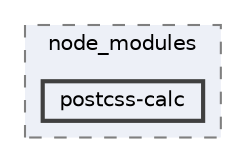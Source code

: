 digraph "pkiclassroomrescheduler/src/main/frontend/node_modules/postcss-calc"
{
 // LATEX_PDF_SIZE
  bgcolor="transparent";
  edge [fontname=Helvetica,fontsize=10,labelfontname=Helvetica,labelfontsize=10];
  node [fontname=Helvetica,fontsize=10,shape=box,height=0.2,width=0.4];
  compound=true
  subgraph clusterdir_72953eda66ccb3a2722c28e1c3e6c23b {
    graph [ bgcolor="#edf0f7", pencolor="grey50", label="node_modules", fontname=Helvetica,fontsize=10 style="filled,dashed", URL="dir_72953eda66ccb3a2722c28e1c3e6c23b.html",tooltip=""]
  dir_dd4289810845f6f10cafc4c7fabaf305 [label="postcss-calc", fillcolor="#edf0f7", color="grey25", style="filled,bold", URL="dir_dd4289810845f6f10cafc4c7fabaf305.html",tooltip=""];
  }
}
